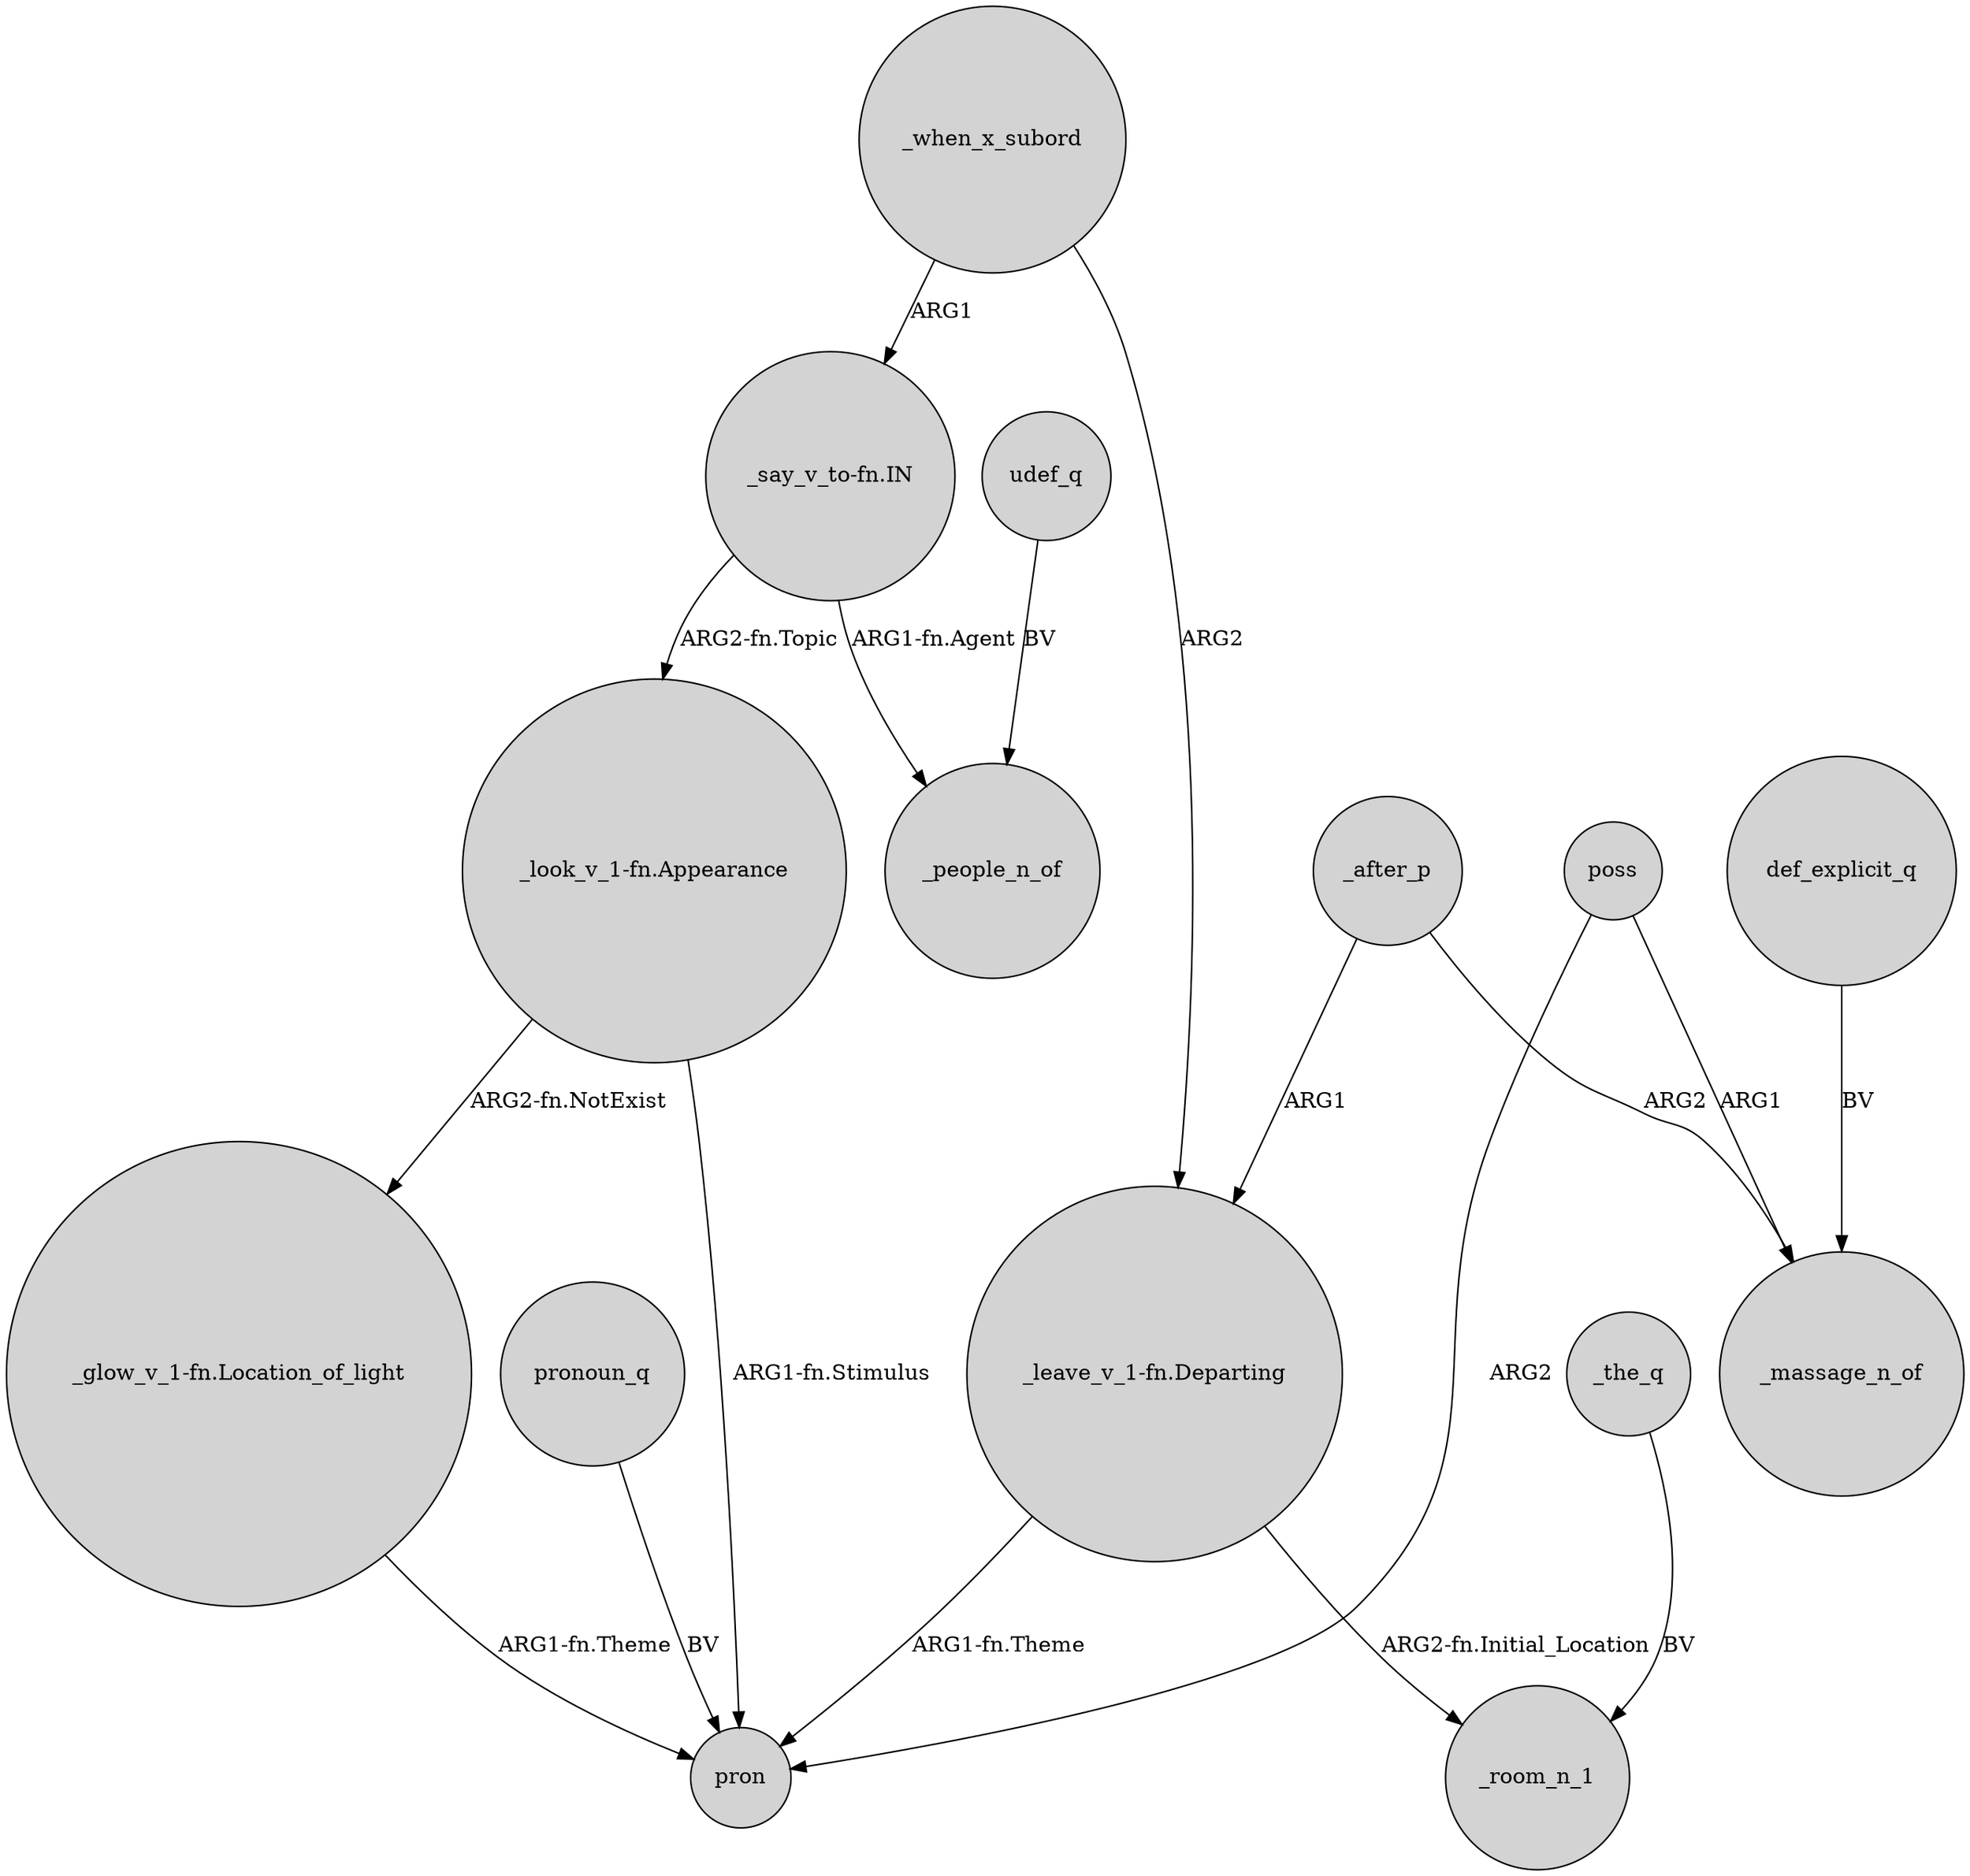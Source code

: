 digraph {
	node [shape=circle style=filled]
	"_say_v_to-fn.IN" -> _people_n_of [label="ARG1-fn.Agent"]
	"_glow_v_1-fn.Location_of_light" -> pron [label="ARG1-fn.Theme"]
	"_leave_v_1-fn.Departing" -> pron [label="ARG1-fn.Theme"]
	poss -> _massage_n_of [label=ARG1]
	"_say_v_to-fn.IN" -> "_look_v_1-fn.Appearance" [label="ARG2-fn.Topic"]
	_after_p -> _massage_n_of [label=ARG2]
	_after_p -> "_leave_v_1-fn.Departing" [label=ARG1]
	pronoun_q -> pron [label=BV]
	_the_q -> _room_n_1 [label=BV]
	_when_x_subord -> "_leave_v_1-fn.Departing" [label=ARG2]
	def_explicit_q -> _massage_n_of [label=BV]
	poss -> pron [label=ARG2]
	udef_q -> _people_n_of [label=BV]
	"_look_v_1-fn.Appearance" -> "_glow_v_1-fn.Location_of_light" [label="ARG2-fn.NotExist"]
	"_look_v_1-fn.Appearance" -> pron [label="ARG1-fn.Stimulus"]
	_when_x_subord -> "_say_v_to-fn.IN" [label=ARG1]
	"_leave_v_1-fn.Departing" -> _room_n_1 [label="ARG2-fn.Initial_Location"]
}
